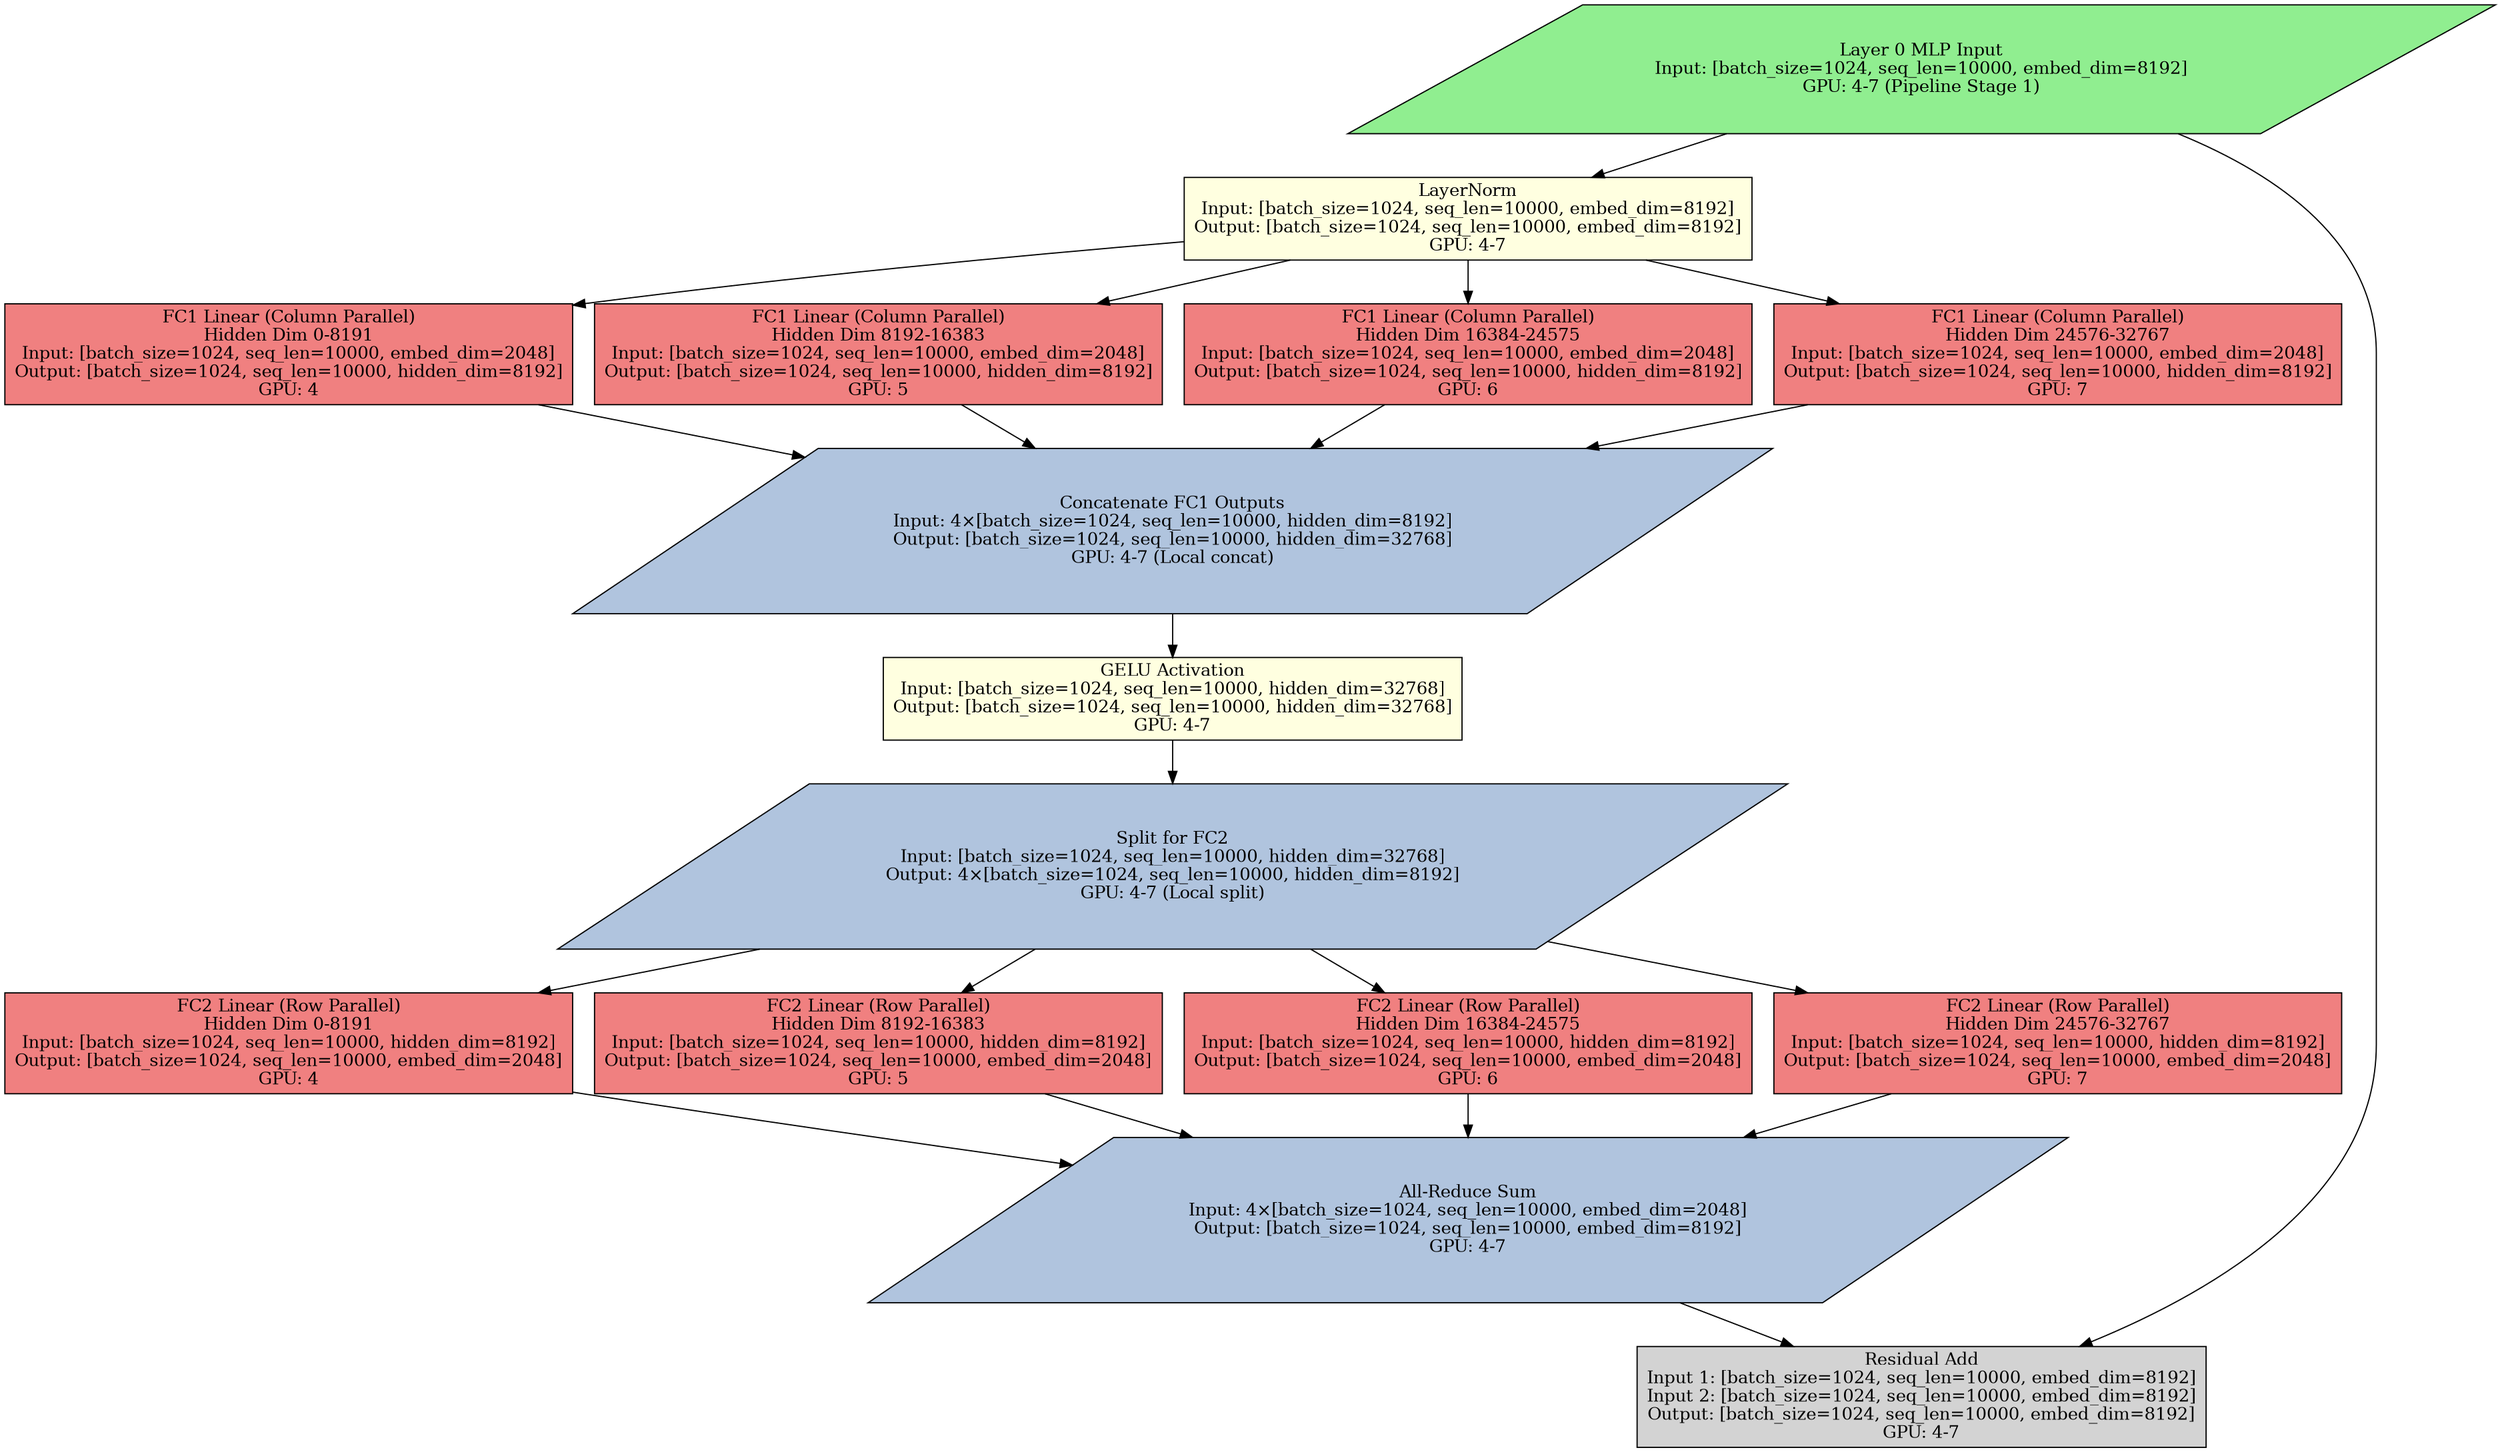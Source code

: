 digraph optimized_mlp_layer_0 {
    rankdir=TB size="25,35"
    node [fillcolor=lightblue shape=ellipse style=filled]
    
    input [label="Layer 0 MLP Input\nInput: [batch_size=1024, seq_len=10000, embed_dim=8192]\nGPU: 4-7 (Pipeline Stage 1)" fillcolor=lightgreen shape=parallelogram]
    
    // LayerNorm
    ln [label="LayerNorm\nInput: [batch_size=1024, seq_len=10000, embed_dim=8192]\nOutput: [batch_size=1024, seq_len=10000, embed_dim=8192]\nGPU: 4-7" fillcolor=lightyellow shape=rectangle]
    
    // Optimized FC1 - 4-way tensor parallel (reduced from 16-way)
    fc1_gpu0 [label="FC1 Linear (Column Parallel)\nHidden Dim 0-8191\nInput: [batch_size=1024, seq_len=10000, embed_dim=2048]\nOutput: [batch_size=1024, seq_len=10000, hidden_dim=8192]\nGPU: 4" fillcolor=lightcoral shape=rectangle]
    fc1_gpu1 [label="FC1 Linear (Column Parallel)\nHidden Dim 8192-16383\nInput: [batch_size=1024, seq_len=10000, embed_dim=2048]\nOutput: [batch_size=1024, seq_len=10000, hidden_dim=8192]\nGPU: 5" fillcolor=lightcoral shape=rectangle]
    fc1_gpu2 [label="FC1 Linear (Column Parallel)\nHidden Dim 16384-24575\nInput: [batch_size=1024, seq_len=10000, embed_dim=2048]\nOutput: [batch_size=1024, seq_len=10000, hidden_dim=8192]\nGPU: 6" fillcolor=lightcoral shape=rectangle]
    fc1_gpu3 [label="FC1 Linear (Column Parallel)\nHidden Dim 24576-32767\nInput: [batch_size=1024, seq_len=10000, embed_dim=2048]\nOutput: [batch_size=1024, seq_len=10000, hidden_dim=8192]\nGPU: 7" fillcolor=lightcoral shape=rectangle]
    
    // Concatenation for FC1 - reduced communication
    fc1_concat [label="Concatenate FC1 Outputs\nInput: 4×[batch_size=1024, seq_len=10000, hidden_dim=8192]\nOutput: [batch_size=1024, seq_len=10000, hidden_dim=32768]\nGPU: 4-7 (Local concat)" fillcolor=lightsteelblue shape=parallelogram]
    
    // GELU activation
    gelu [label="GELU Activation\nInput: [batch_size=1024, seq_len=10000, hidden_dim=32768]\nOutput: [batch_size=1024, seq_len=10000, hidden_dim=32768]\nGPU: 4-7" fillcolor=lightyellow shape=rectangle]
    
    // Optimized FC2 - 4-way tensor parallel
    fc2_gpu0 [label="FC2 Linear (Row Parallel)\nHidden Dim 0-8191\nInput: [batch_size=1024, seq_len=10000, hidden_dim=8192]\nOutput: [batch_size=1024, seq_len=10000, embed_dim=2048]\nGPU: 4" fillcolor=lightcoral shape=rectangle]
    fc2_gpu1 [label="FC2 Linear (Row Parallel)\nHidden Dim 8192-16383\nInput: [batch_size=1024, seq_len=10000, hidden_dim=8192]\nOutput: [batch_size=1024, seq_len=10000, embed_dim=2048]\nGPU: 5" fillcolor=lightcoral shape=rectangle]
    fc2_gpu2 [label="FC2 Linear (Row Parallel)\nHidden Dim 16384-24575\nInput: [batch_size=1024, seq_len=10000, hidden_dim=8192]\nOutput: [batch_size=1024, seq_len=10000, embed_dim=2048]\nGPU: 6" fillcolor=lightcoral shape=rectangle]
    fc2_gpu3 [label="FC2 Linear (Row Parallel)\nHidden Dim 24576-32767\nInput: [batch_size=1024, seq_len=10000, hidden_dim=8192]\nOutput: [batch_size=1024, seq_len=10000, embed_dim=2048]\nGPU: 7" fillcolor=lightcoral shape=rectangle]
    
    // Split for FC2 - reduced communication
    fc2_split [label="Split for FC2\nInput: [batch_size=1024, seq_len=10000, hidden_dim=32768]\nOutput: 4×[batch_size=1024, seq_len=10000, hidden_dim=8192]\nGPU: 4-7 (Local split)" fillcolor=lightsteelblue shape=parallelogram]
    
    // Final all-reduce for FC2
    fc2_allreduce [label="All-Reduce Sum\nInput: 4×[batch_size=1024, seq_len=10000, embed_dim=2048]\nOutput: [batch_size=1024, seq_len=10000, embed_dim=8192]\nGPU: 4-7" fillcolor=lightsteelblue shape=parallelogram]
    
    residual [label="Residual Add\nInput 1: [batch_size=1024, seq_len=10000, embed_dim=8192]\nInput 2: [batch_size=1024, seq_len=10000, embed_dim=8192]\nOutput: [batch_size=1024, seq_len=10000, embed_dim=8192]\nGPU: 4-7" fillcolor=lightgray shape=rectangle]
    
    // Connections
    input -> ln
    
    // Split input for tensor parallelism
    ln -> fc1_gpu0
    ln -> fc1_gpu1
    ln -> fc1_gpu2
    ln -> fc1_gpu3
    
    fc1_gpu0 -> fc1_concat
    fc1_gpu1 -> fc1_concat
    fc1_gpu2 -> fc1_concat
    fc1_gpu3 -> fc1_concat
    
    fc1_concat -> gelu
    gelu -> fc2_split
    
    fc2_split -> fc2_gpu0
    fc2_split -> fc2_gpu1
    fc2_split -> fc2_gpu2
    fc2_split -> fc2_gpu3
    
    fc2_gpu0 -> fc2_allreduce
    fc2_gpu1 -> fc2_allreduce
    fc2_gpu2 -> fc2_allreduce
    fc2_gpu3 -> fc2_allreduce
    
    fc2_allreduce -> residual
    input -> residual
}
